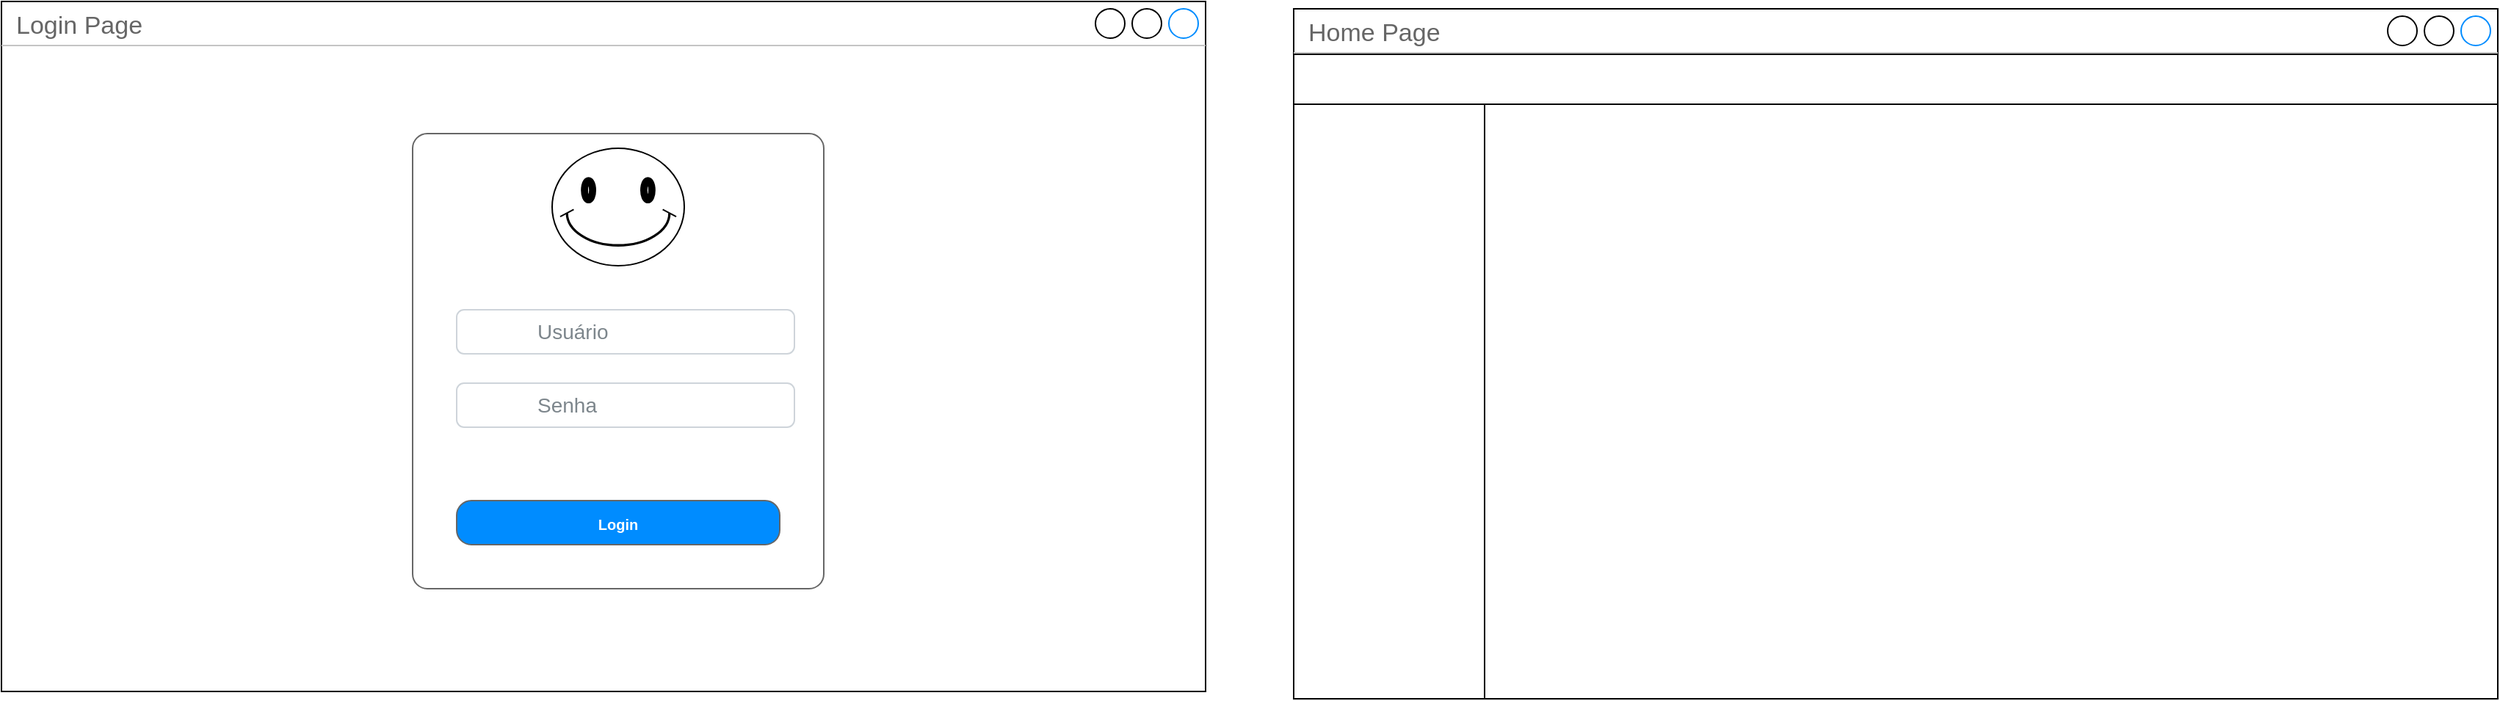 <mxfile version="24.7.1" type="github">
  <diagram name="Page-1" id="wJ74eyJXx-OFAF-DhMfI">
    <mxGraphModel dx="3655" dy="1686" grid="1" gridSize="10" guides="1" tooltips="1" connect="1" arrows="1" fold="1" page="1" pageScale="1" pageWidth="850" pageHeight="1100" math="0" shadow="0">
      <root>
        <mxCell id="0" />
        <mxCell id="1" parent="0" />
        <mxCell id="4CmnmaqwzRjnCDpZ8KeK-4" value="Login Page" style="strokeWidth=1;shadow=0;dashed=0;align=center;html=1;shape=mxgraph.mockup.containers.window;align=left;verticalAlign=top;spacingLeft=8;strokeColor2=#008cff;strokeColor3=#c4c4c4;fontColor=#666666;mainText=;fontSize=17;labelBackgroundColor=none;whiteSpace=wrap;" vertex="1" parent="1">
          <mxGeometry x="-2040" y="-70" width="820" height="470" as="geometry" />
        </mxCell>
        <mxCell id="4CmnmaqwzRjnCDpZ8KeK-6" value="" style="shape=mxgraph.mockup.containers.marginRect;rectMarginTop=10;strokeColor=#666666;strokeWidth=1;dashed=0;rounded=1;arcSize=5;recursiveResize=0;html=1;whiteSpace=wrap;" vertex="1" parent="1">
          <mxGeometry x="-1760" y="10" width="280" height="320" as="geometry" />
        </mxCell>
        <mxCell id="4CmnmaqwzRjnCDpZ8KeK-14" value="Usuário" style="html=1;shadow=0;dashed=0;shape=mxgraph.bootstrap.rrect;rSize=5;strokeColor=#CED4DA;html=1;whiteSpace=wrap;fillColor=#FFFFFF;fontColor=#7D868C;align=left;spacing=15;spacingLeft=40;fontSize=14;" vertex="1" parent="1">
          <mxGeometry x="-1730" y="140" width="230" height="30" as="geometry" />
        </mxCell>
        <mxCell id="4CmnmaqwzRjnCDpZ8KeK-26" value="Senha" style="html=1;shadow=0;dashed=0;shape=mxgraph.bootstrap.rrect;rSize=5;strokeColor=#CED4DA;html=1;whiteSpace=wrap;fillColor=#FFFFFF;fontColor=#7D868C;align=left;spacing=15;spacingLeft=40;fontSize=14;" vertex="1" parent="1">
          <mxGeometry x="-1730" y="190" width="230" height="30" as="geometry" />
        </mxCell>
        <mxCell id="4CmnmaqwzRjnCDpZ8KeK-27" value="&lt;span style=&quot;font-size: 10px;&quot;&gt;Login&lt;/span&gt;" style="strokeWidth=1;shadow=0;dashed=0;align=center;html=1;shape=mxgraph.mockup.buttons.button;strokeColor=#666666;fontColor=#ffffff;mainText=;buttonStyle=round;fontSize=17;fontStyle=1;fillColor=#008cff;whiteSpace=wrap;" vertex="1" parent="1">
          <mxGeometry x="-1730" y="270" width="220" height="30" as="geometry" />
        </mxCell>
        <mxCell id="4CmnmaqwzRjnCDpZ8KeK-29" value="" style="verticalLabelPosition=bottom;verticalAlign=top;html=1;shape=mxgraph.basic.smiley" vertex="1" parent="1">
          <mxGeometry x="-1665" y="30" width="90" height="80" as="geometry" />
        </mxCell>
        <mxCell id="4CmnmaqwzRjnCDpZ8KeK-37" value="Home Page" style="strokeWidth=1;shadow=0;dashed=0;align=center;html=1;shape=mxgraph.mockup.containers.window;align=left;verticalAlign=top;spacingLeft=8;strokeColor2=#008cff;strokeColor3=#c4c4c4;fontColor=#666666;mainText=;fontSize=17;labelBackgroundColor=none;whiteSpace=wrap;" vertex="1" parent="1">
          <mxGeometry x="-1160" y="-65" width="820" height="470" as="geometry" />
        </mxCell>
        <mxCell id="4CmnmaqwzRjnCDpZ8KeK-43" value="" style="rounded=0;whiteSpace=wrap;html=1;" vertex="1" parent="1">
          <mxGeometry x="-1160" y="-34" width="820" height="34" as="geometry" />
        </mxCell>
        <mxCell id="4CmnmaqwzRjnCDpZ8KeK-44" value="" style="rounded=0;whiteSpace=wrap;html=1;" vertex="1" parent="1">
          <mxGeometry x="-1160" width="130" height="405" as="geometry" />
        </mxCell>
      </root>
    </mxGraphModel>
  </diagram>
</mxfile>
